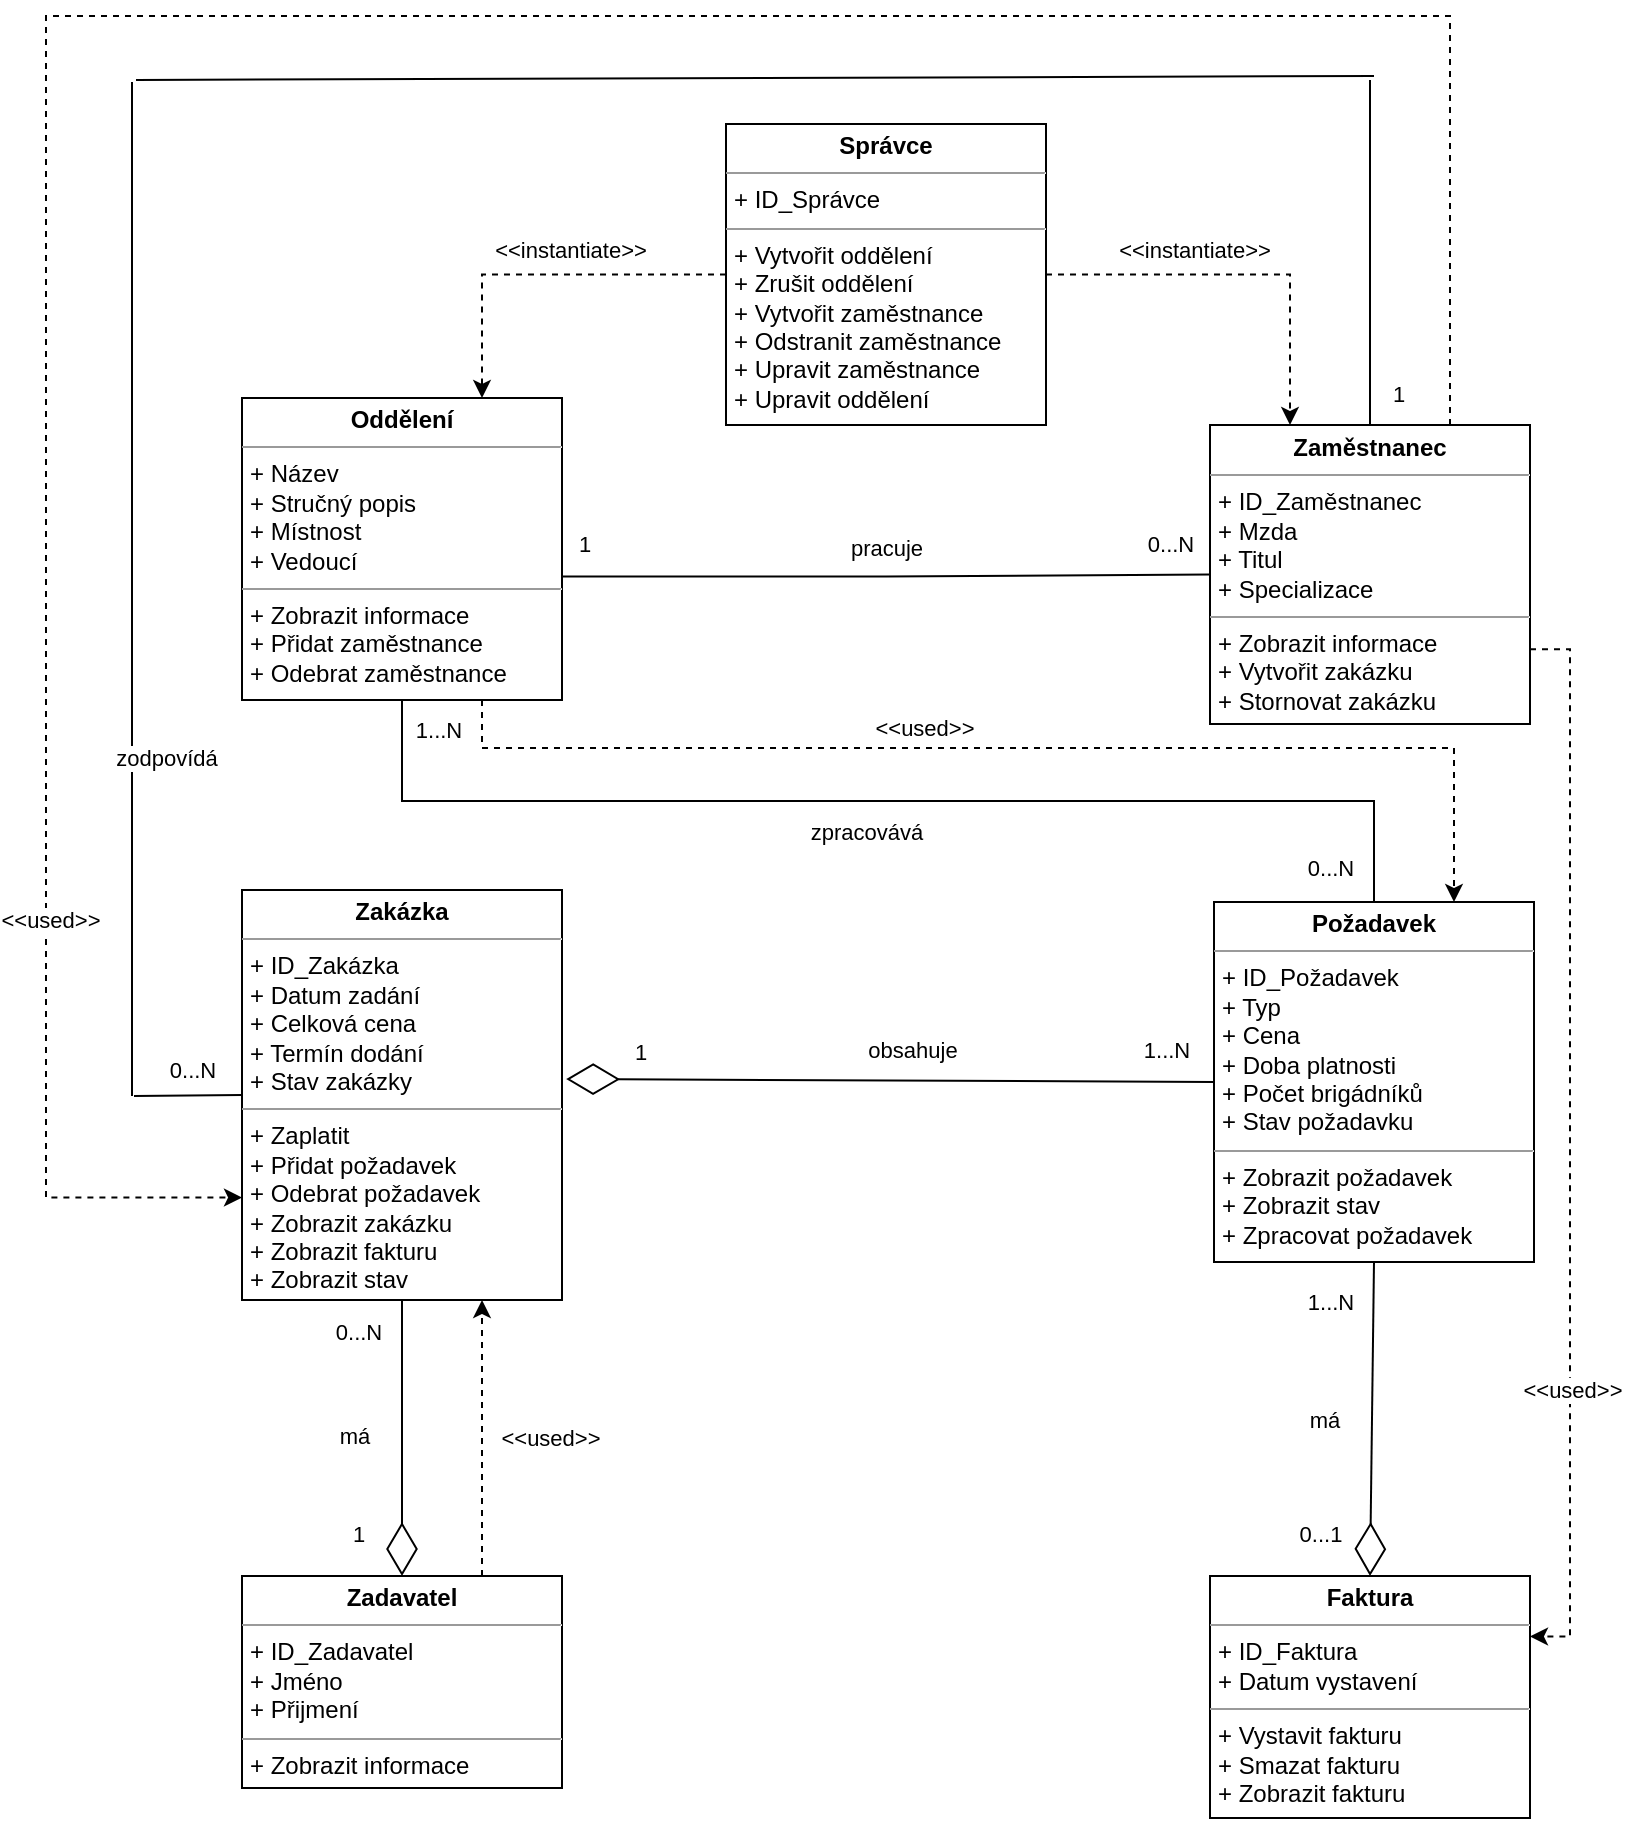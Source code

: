 <mxfile version="22.1.5" type="google">
  <diagram id="C5RBs43oDa-KdzZeNtuy" name="Page-1">
    <mxGraphModel grid="0" page="1" gridSize="10" guides="1" tooltips="1" connect="1" arrows="1" fold="1" pageScale="1" pageWidth="827" pageHeight="1169" math="0" shadow="0">
      <root>
        <mxCell id="WIyWlLk6GJQsqaUBKTNV-0" />
        <mxCell id="WIyWlLk6GJQsqaUBKTNV-1" parent="WIyWlLk6GJQsqaUBKTNV-0" />
        <mxCell id="cub1wIvd2Pw499Pty5wT-8" style="edgeStyle=orthogonalEdgeStyle;rounded=0;orthogonalLoop=1;jettySize=auto;html=1;exitX=0.991;exitY=0.591;exitDx=0;exitDy=0;entryX=0;entryY=0.5;entryDx=0;entryDy=0;endArrow=none;endFill=0;exitPerimeter=0;" edge="1" parent="WIyWlLk6GJQsqaUBKTNV-1" source="cxu-YQPDRNUYHJWNVL6I-1" target="cxu-YQPDRNUYHJWNVL6I-3">
          <mxGeometry relative="1" as="geometry" />
        </mxCell>
        <mxCell id="cub1wIvd2Pw499Pty5wT-9" value="0...N" style="edgeLabel;html=1;align=center;verticalAlign=middle;resizable=0;points=[];" vertex="1" connectable="0" parent="cub1wIvd2Pw499Pty5wT-8">
          <mxGeometry x="0.895" y="2" relative="1" as="geometry">
            <mxPoint x="-3" y="-14" as="offset" />
          </mxGeometry>
        </mxCell>
        <mxCell id="cub1wIvd2Pw499Pty5wT-10" value="1" style="edgeLabel;html=1;align=center;verticalAlign=middle;resizable=0;points=[];" vertex="1" connectable="0" parent="cub1wIvd2Pw499Pty5wT-8">
          <mxGeometry x="-0.876" y="3" relative="1" as="geometry">
            <mxPoint x="-8" y="-13" as="offset" />
          </mxGeometry>
        </mxCell>
        <mxCell id="cub1wIvd2Pw499Pty5wT-11" value="pracuje" style="edgeLabel;html=1;align=center;verticalAlign=middle;resizable=0;points=[];" vertex="1" connectable="0" parent="cub1wIvd2Pw499Pty5wT-8">
          <mxGeometry x="-0.062" y="2" relative="1" as="geometry">
            <mxPoint x="10" y="-12" as="offset" />
          </mxGeometry>
        </mxCell>
        <mxCell id="QdRcuFQwYabBnto83GH6-52" style="edgeStyle=orthogonalEdgeStyle;rounded=0;orthogonalLoop=1;jettySize=auto;html=1;exitX=0.5;exitY=1;exitDx=0;exitDy=0;entryX=0.5;entryY=0;entryDx=0;entryDy=0;endArrow=none;endFill=0;" edge="1" parent="WIyWlLk6GJQsqaUBKTNV-1" source="cxu-YQPDRNUYHJWNVL6I-1" target="cxu-YQPDRNUYHJWNVL6I-4">
          <mxGeometry relative="1" as="geometry" />
        </mxCell>
        <mxCell id="cub1wIvd2Pw499Pty5wT-12" value="1...N" style="edgeLabel;html=1;align=center;verticalAlign=middle;resizable=0;points=[];" vertex="1" connectable="0" parent="QdRcuFQwYabBnto83GH6-52">
          <mxGeometry x="-0.952" y="1" relative="1" as="geometry">
            <mxPoint x="17" y="1" as="offset" />
          </mxGeometry>
        </mxCell>
        <mxCell id="cub1wIvd2Pw499Pty5wT-14" value="0...N" style="edgeLabel;html=1;align=center;verticalAlign=middle;resizable=0;points=[];" vertex="1" connectable="0" parent="QdRcuFQwYabBnto83GH6-52">
          <mxGeometry x="0.931" relative="1" as="geometry">
            <mxPoint x="-22" y="3" as="offset" />
          </mxGeometry>
        </mxCell>
        <mxCell id="cub1wIvd2Pw499Pty5wT-15" value="zpracovává" style="edgeLabel;html=1;align=center;verticalAlign=middle;resizable=0;points=[];" vertex="1" connectable="0" parent="QdRcuFQwYabBnto83GH6-52">
          <mxGeometry x="0.024" y="-4" relative="1" as="geometry">
            <mxPoint x="-18" y="11" as="offset" />
          </mxGeometry>
        </mxCell>
        <mxCell id="1KXaebooYbENbxrsDReB-2" style="edgeStyle=orthogonalEdgeStyle;rounded=0;orthogonalLoop=1;jettySize=auto;html=1;exitX=0.75;exitY=1;exitDx=0;exitDy=0;entryX=0.75;entryY=0;entryDx=0;entryDy=0;dashed=1;" edge="1" parent="WIyWlLk6GJQsqaUBKTNV-1" source="cxu-YQPDRNUYHJWNVL6I-1" target="cxu-YQPDRNUYHJWNVL6I-4">
          <mxGeometry relative="1" as="geometry">
            <Array as="points">
              <mxPoint x="245" y="489" />
              <mxPoint x="731" y="489" />
            </Array>
          </mxGeometry>
        </mxCell>
        <mxCell id="1KXaebooYbENbxrsDReB-3" value="&amp;lt;&amp;lt;used&amp;gt;&amp;gt;" style="edgeLabel;html=1;align=center;verticalAlign=middle;resizable=0;points=[];" connectable="0" vertex="1" parent="1KXaebooYbENbxrsDReB-2">
          <mxGeometry x="-0.163" y="-4" relative="1" as="geometry">
            <mxPoint x="-1" y="-14" as="offset" />
          </mxGeometry>
        </mxCell>
        <mxCell id="cxu-YQPDRNUYHJWNVL6I-1" value="&lt;p style=&quot;margin:0px;margin-top:4px;text-align:center;&quot;&gt;&lt;b&gt;Oddělení&lt;/b&gt;&lt;/p&gt;&lt;hr size=&quot;1&quot;&gt;&lt;p style=&quot;margin:0px;margin-left:4px;&quot;&gt;+ Název&lt;/p&gt;&lt;p style=&quot;margin:0px;margin-left:4px;&quot;&gt;+ Stručný popis&lt;/p&gt;&lt;p style=&quot;margin:0px;margin-left:4px;&quot;&gt;+ Místnost&lt;/p&gt;&lt;p style=&quot;margin:0px;margin-left:4px;&quot;&gt;+ Vedoucí&lt;/p&gt;&lt;hr size=&quot;1&quot;&gt;&lt;p style=&quot;margin:0px;margin-left:4px;&quot;&gt;&lt;span style=&quot;background-color: initial;&quot;&gt;+ Zobrazit informace&lt;/span&gt;&lt;/p&gt;&lt;p style=&quot;margin:0px;margin-left:4px;&quot;&gt;&lt;span style=&quot;background-color: initial;&quot;&gt;+ Přidat zaměstnance&lt;/span&gt;&lt;/p&gt;&lt;p style=&quot;margin:0px;margin-left:4px;&quot;&gt;+ Odebrat zaměstnance&lt;/p&gt;" style="verticalAlign=top;align=left;overflow=fill;fontSize=12;fontFamily=Helvetica;html=1;whiteSpace=wrap;" vertex="1" parent="WIyWlLk6GJQsqaUBKTNV-1">
          <mxGeometry x="125" y="314" width="160" height="151" as="geometry" />
        </mxCell>
        <mxCell id="cxu-YQPDRNUYHJWNVL6I-2" value="&lt;p style=&quot;margin:0px;margin-top:4px;text-align:center;&quot;&gt;&lt;b&gt;Zakázka&lt;/b&gt;&lt;/p&gt;&lt;hr size=&quot;1&quot;&gt;&lt;p style=&quot;margin:0px;margin-left:4px;&quot;&gt;+ ID_Zakázka&lt;/p&gt;&lt;p style=&quot;margin:0px;margin-left:4px;&quot;&gt;+ Datum zadání&lt;/p&gt;&lt;p style=&quot;margin:0px;margin-left:4px;&quot;&gt;+ Celková cena&lt;/p&gt;&lt;p style=&quot;margin:0px;margin-left:4px;&quot;&gt;+ Termín dodání&lt;/p&gt;&lt;p style=&quot;margin:0px;margin-left:4px;&quot;&gt;+ Stav zakázky&lt;/p&gt;&lt;hr size=&quot;1&quot;&gt;&lt;p style=&quot;margin:0px;margin-left:4px;&quot;&gt;+ Zaplatit&lt;/p&gt;&lt;p style=&quot;margin:0px;margin-left:4px;&quot;&gt;+ Přidat požadavek&lt;/p&gt;&lt;p style=&quot;margin:0px;margin-left:4px;&quot;&gt;+ Odebrat požadavek&lt;/p&gt;&lt;p style=&quot;margin:0px;margin-left:4px;&quot;&gt;+ Zobrazit zakázku&lt;/p&gt;&lt;p style=&quot;margin:0px;margin-left:4px;&quot;&gt;+ Zobrazit fakturu&lt;/p&gt;&lt;p style=&quot;margin:0px;margin-left:4px;&quot;&gt;+ Zobrazit stav&lt;/p&gt;" style="verticalAlign=top;align=left;overflow=fill;fontSize=12;fontFamily=Helvetica;html=1;whiteSpace=wrap;" vertex="1" parent="WIyWlLk6GJQsqaUBKTNV-1">
          <mxGeometry x="125" y="560" width="160" height="205" as="geometry" />
        </mxCell>
        <mxCell id="RcRxKQ39y2u0NBrqE5bU-0" style="edgeStyle=orthogonalEdgeStyle;rounded=0;orthogonalLoop=1;jettySize=auto;html=1;exitX=1;exitY=0.75;exitDx=0;exitDy=0;entryX=1;entryY=0.25;entryDx=0;entryDy=0;dashed=1;" edge="1" parent="WIyWlLk6GJQsqaUBKTNV-1" source="cxu-YQPDRNUYHJWNVL6I-3" target="cxu-YQPDRNUYHJWNVL6I-6">
          <mxGeometry relative="1" as="geometry" />
        </mxCell>
        <mxCell id="RcRxKQ39y2u0NBrqE5bU-1" value="&amp;lt;&amp;lt;used&amp;gt;&amp;gt;" style="edgeLabel;html=1;align=center;verticalAlign=middle;resizable=0;points=[];" connectable="0" vertex="1" parent="RcRxKQ39y2u0NBrqE5bU-0">
          <mxGeometry x="0.542" relative="1" as="geometry">
            <mxPoint x="1" y="-21" as="offset" />
          </mxGeometry>
        </mxCell>
        <mxCell id="1KXaebooYbENbxrsDReB-0" style="edgeStyle=orthogonalEdgeStyle;rounded=0;orthogonalLoop=1;jettySize=auto;html=1;exitX=0.75;exitY=0;exitDx=0;exitDy=0;entryX=0;entryY=0.75;entryDx=0;entryDy=0;dashed=1;" edge="1" parent="WIyWlLk6GJQsqaUBKTNV-1" source="cxu-YQPDRNUYHJWNVL6I-3" target="cxu-YQPDRNUYHJWNVL6I-2">
          <mxGeometry relative="1" as="geometry">
            <Array as="points">
              <mxPoint x="729" y="123" />
              <mxPoint x="27" y="123" />
              <mxPoint x="27" y="714" />
            </Array>
          </mxGeometry>
        </mxCell>
        <mxCell id="1KXaebooYbENbxrsDReB-1" value="&amp;lt;&amp;lt;used&amp;gt;&amp;gt;" style="edgeLabel;html=1;align=center;verticalAlign=middle;resizable=0;points=[];" connectable="0" vertex="1" parent="1KXaebooYbENbxrsDReB-0">
          <mxGeometry x="0.695" y="2" relative="1" as="geometry">
            <mxPoint y="6" as="offset" />
          </mxGeometry>
        </mxCell>
        <mxCell id="cxu-YQPDRNUYHJWNVL6I-3" value="&lt;p style=&quot;margin:0px;margin-top:4px;text-align:center;&quot;&gt;&lt;b&gt;Zaměstnanec&lt;/b&gt;&lt;/p&gt;&lt;hr size=&quot;1&quot;&gt;&lt;p style=&quot;margin:0px;margin-left:4px;&quot;&gt;+ ID_Zaměstnanec&lt;/p&gt;&lt;p style=&quot;margin:0px;margin-left:4px;&quot;&gt;+ Mzda&lt;/p&gt;&lt;p style=&quot;margin:0px;margin-left:4px;&quot;&gt;+ Titul&lt;/p&gt;&lt;p style=&quot;margin:0px;margin-left:4px;&quot;&gt;+ Specializace&lt;/p&gt;&lt;hr size=&quot;1&quot;&gt;&lt;p style=&quot;margin:0px;margin-left:4px;&quot;&gt;&lt;span style=&quot;background-color: initial;&quot;&gt;+ Zobrazit informace&lt;/span&gt;&lt;br&gt;&lt;/p&gt;&lt;p style=&quot;margin:0px;margin-left:4px;&quot;&gt;&lt;span style=&quot;background-color: initial;&quot;&gt;+ Vytvořit zakázku&lt;/span&gt;&lt;/p&gt;&lt;p style=&quot;margin:0px;margin-left:4px;&quot;&gt;&lt;span style=&quot;background-color: initial;&quot;&gt;+ Stornovat zakázku&lt;/span&gt;&lt;/p&gt;" style="verticalAlign=top;align=left;overflow=fill;fontSize=12;fontFamily=Helvetica;html=1;whiteSpace=wrap;" vertex="1" parent="WIyWlLk6GJQsqaUBKTNV-1">
          <mxGeometry x="609" y="327.5" width="160" height="149.5" as="geometry" />
        </mxCell>
        <mxCell id="cub1wIvd2Pw499Pty5wT-28" style="edgeStyle=orthogonalEdgeStyle;rounded=0;orthogonalLoop=1;jettySize=auto;html=1;exitX=0.75;exitY=0;exitDx=0;exitDy=0;entryX=0.75;entryY=1;entryDx=0;entryDy=0;dashed=1;" edge="1" parent="WIyWlLk6GJQsqaUBKTNV-1" source="cxu-YQPDRNUYHJWNVL6I-5" target="cxu-YQPDRNUYHJWNVL6I-2">
          <mxGeometry relative="1" as="geometry" />
        </mxCell>
        <mxCell id="cub1wIvd2Pw499Pty5wT-29" value="&amp;lt;&amp;lt;used&amp;gt;&amp;gt;" style="edgeLabel;html=1;align=center;verticalAlign=middle;resizable=0;points=[];" vertex="1" connectable="0" parent="cub1wIvd2Pw499Pty5wT-28">
          <mxGeometry x="-0.108" y="4" relative="1" as="geometry">
            <mxPoint x="38" y="-8" as="offset" />
          </mxGeometry>
        </mxCell>
        <mxCell id="cxu-YQPDRNUYHJWNVL6I-5" value="&lt;p style=&quot;margin:0px;margin-top:4px;text-align:center;&quot;&gt;&lt;b&gt;Zadavatel&lt;/b&gt;&lt;/p&gt;&lt;hr size=&quot;1&quot;&gt;&lt;p style=&quot;margin:0px;margin-left:4px;&quot;&gt;+ ID_Zadavatel&lt;/p&gt;&lt;p style=&quot;margin:0px;margin-left:4px;&quot;&gt;+ Jméno&lt;/p&gt;&lt;p style=&quot;margin:0px;margin-left:4px;&quot;&gt;+ Přijmení&lt;/p&gt;&lt;hr size=&quot;1&quot;&gt;&lt;p style=&quot;margin:0px;margin-left:4px;&quot;&gt;+ Zobrazit informace&lt;/p&gt;" style="verticalAlign=top;align=left;overflow=fill;fontSize=12;fontFamily=Helvetica;html=1;whiteSpace=wrap;" vertex="1" parent="WIyWlLk6GJQsqaUBKTNV-1">
          <mxGeometry x="125" y="903" width="160" height="106" as="geometry" />
        </mxCell>
        <mxCell id="cxu-YQPDRNUYHJWNVL6I-6" value="&lt;p style=&quot;margin:0px;margin-top:4px;text-align:center;&quot;&gt;&lt;b&gt;Faktura&lt;/b&gt;&lt;/p&gt;&lt;hr size=&quot;1&quot;&gt;&lt;p style=&quot;margin:0px;margin-left:4px;&quot;&gt;+ ID_Faktura&lt;/p&gt;&lt;p style=&quot;margin:0px;margin-left:4px;&quot;&gt;+ Datum vystavení&lt;/p&gt;&lt;hr size=&quot;1&quot;&gt;&lt;p style=&quot;border-color: var(--border-color); margin: 0px 0px 0px 4px;&quot;&gt;+ Vystavit fakturu&lt;/p&gt;&lt;p style=&quot;border-color: var(--border-color); margin: 0px 0px 0px 4px;&quot;&gt;+ Smazat fakturu&lt;/p&gt;&lt;p style=&quot;border-color: var(--border-color); margin: 0px 0px 0px 4px;&quot;&gt;+ Zobrazit fakturu&lt;/p&gt;" style="verticalAlign=top;align=left;overflow=fill;fontSize=12;fontFamily=Helvetica;html=1;whiteSpace=wrap;" vertex="1" parent="WIyWlLk6GJQsqaUBKTNV-1">
          <mxGeometry x="609" y="903" width="160" height="121" as="geometry" />
        </mxCell>
        <mxCell id="cxu-YQPDRNUYHJWNVL6I-4" value="&lt;p style=&quot;margin:0px;margin-top:4px;text-align:center;&quot;&gt;&lt;b&gt;Požadavek&lt;/b&gt;&lt;/p&gt;&lt;hr size=&quot;1&quot;&gt;&lt;p style=&quot;margin:0px;margin-left:4px;&quot;&gt;+ ID_Požadavek&lt;/p&gt;&lt;p style=&quot;margin:0px;margin-left:4px;&quot;&gt;+ Typ&lt;/p&gt;&lt;p style=&quot;margin:0px;margin-left:4px;&quot;&gt;+ Cena&lt;/p&gt;&lt;p style=&quot;margin:0px;margin-left:4px;&quot;&gt;+ Doba platnosti&lt;/p&gt;&lt;p style=&quot;margin:0px;margin-left:4px;&quot;&gt;+ Počet brigádníků&lt;/p&gt;&lt;p style=&quot;margin:0px;margin-left:4px;&quot;&gt;+ Stav požadavku&lt;/p&gt;&lt;hr size=&quot;1&quot;&gt;&lt;p style=&quot;margin:0px;margin-left:4px;&quot;&gt;+ Zobrazit požadavek&lt;/p&gt;&lt;p style=&quot;margin:0px;margin-left:4px;&quot;&gt;+ Zobrazit stav&lt;/p&gt;&lt;p style=&quot;margin:0px;margin-left:4px;&quot;&gt;+ Zpracovat požadavek&lt;/p&gt;" style="verticalAlign=top;align=left;overflow=fill;fontSize=12;fontFamily=Helvetica;html=1;whiteSpace=wrap;" vertex="1" parent="WIyWlLk6GJQsqaUBKTNV-1">
          <mxGeometry x="611" y="566" width="160" height="180" as="geometry" />
        </mxCell>
        <mxCell id="cub1wIvd2Pw499Pty5wT-1" value="" style="endArrow=diamondThin;endFill=0;endSize=24;html=1;rounded=0;exitX=0.5;exitY=1;exitDx=0;exitDy=0;entryX=0.5;entryY=0;entryDx=0;entryDy=0;" edge="1" parent="WIyWlLk6GJQsqaUBKTNV-1" source="cxu-YQPDRNUYHJWNVL6I-2" target="cxu-YQPDRNUYHJWNVL6I-5">
          <mxGeometry width="160" relative="1" as="geometry">
            <mxPoint x="387" y="645" as="sourcePoint" />
            <mxPoint x="547" y="645" as="targetPoint" />
          </mxGeometry>
        </mxCell>
        <mxCell id="cub1wIvd2Pw499Pty5wT-2" value="1" style="edgeLabel;html=1;align=center;verticalAlign=middle;resizable=0;points=[];" vertex="1" connectable="0" parent="cub1wIvd2Pw499Pty5wT-1">
          <mxGeometry x="0.444" y="1" relative="1" as="geometry">
            <mxPoint x="-23" y="17" as="offset" />
          </mxGeometry>
        </mxCell>
        <mxCell id="cub1wIvd2Pw499Pty5wT-3" value="0...N" style="edgeLabel;html=1;align=center;verticalAlign=middle;resizable=0;points=[];" vertex="1" connectable="0" parent="cub1wIvd2Pw499Pty5wT-1">
          <mxGeometry x="-0.651" relative="1" as="geometry">
            <mxPoint x="-22" y="-8" as="offset" />
          </mxGeometry>
        </mxCell>
        <mxCell id="cub1wIvd2Pw499Pty5wT-4" value="má" style="edgeLabel;html=1;align=center;verticalAlign=middle;resizable=0;points=[];" vertex="1" connectable="0" parent="cub1wIvd2Pw499Pty5wT-1">
          <mxGeometry x="-0.222" y="2" relative="1" as="geometry">
            <mxPoint x="-26" y="14" as="offset" />
          </mxGeometry>
        </mxCell>
        <mxCell id="QdRcuFQwYabBnto83GH6-34" value="" style="ellipse;whiteSpace=wrap;html=1;align=center;aspect=fixed;fillColor=none;strokeColor=none;resizable=0;perimeter=centerPerimeter;rotatable=0;allowArrows=0;points=[];outlineConnect=1;" vertex="1" parent="WIyWlLk6GJQsqaUBKTNV-1">
          <mxGeometry x="414" y="703" width="10" height="10" as="geometry" />
        </mxCell>
        <mxCell id="QdRcuFQwYabBnto83GH6-39" value="" style="endArrow=diamondThin;endFill=0;endSize=24;html=1;rounded=0;entryX=0.5;entryY=0;entryDx=0;entryDy=0;exitX=0.5;exitY=1;exitDx=0;exitDy=0;" edge="1" parent="WIyWlLk6GJQsqaUBKTNV-1" source="cxu-YQPDRNUYHJWNVL6I-4" target="cxu-YQPDRNUYHJWNVL6I-6">
          <mxGeometry width="160" relative="1" as="geometry">
            <mxPoint x="688" y="743" as="sourcePoint" />
            <mxPoint x="679" y="859" as="targetPoint" />
          </mxGeometry>
        </mxCell>
        <mxCell id="QdRcuFQwYabBnto83GH6-41" value="1...N" style="edgeLabel;html=1;align=center;verticalAlign=middle;resizable=0;points=[];" connectable="0" vertex="1" parent="QdRcuFQwYabBnto83GH6-39">
          <mxGeometry x="-0.651" relative="1" as="geometry">
            <mxPoint x="-22" y="-8" as="offset" />
          </mxGeometry>
        </mxCell>
        <mxCell id="QdRcuFQwYabBnto83GH6-42" value="má" style="edgeLabel;html=1;align=center;verticalAlign=middle;resizable=0;points=[];" connectable="0" vertex="1" parent="QdRcuFQwYabBnto83GH6-39">
          <mxGeometry x="-0.222" y="2" relative="1" as="geometry">
            <mxPoint x="-26" y="18" as="offset" />
          </mxGeometry>
        </mxCell>
        <mxCell id="TEdcehorjSn4rWIHq1JS-0" value="0...1" style="edgeLabel;html=1;align=center;verticalAlign=middle;resizable=0;points=[];" connectable="0" vertex="1" parent="QdRcuFQwYabBnto83GH6-39">
          <mxGeometry x="0.643" y="2" relative="1" as="geometry">
            <mxPoint x="-28" y="7" as="offset" />
          </mxGeometry>
        </mxCell>
        <mxCell id="QdRcuFQwYabBnto83GH6-54" value="" style="endArrow=diamondThin;endFill=0;endSize=24;html=1;rounded=0;entryX=1.013;entryY=0.461;entryDx=0;entryDy=0;exitX=0;exitY=0.5;exitDx=0;exitDy=0;entryPerimeter=0;" edge="1" parent="WIyWlLk6GJQsqaUBKTNV-1" source="cxu-YQPDRNUYHJWNVL6I-4" target="cxu-YQPDRNUYHJWNVL6I-2">
          <mxGeometry width="160" relative="1" as="geometry">
            <mxPoint x="386" y="677" as="sourcePoint" />
            <mxPoint x="546" y="677" as="targetPoint" />
          </mxGeometry>
        </mxCell>
        <mxCell id="cub1wIvd2Pw499Pty5wT-16" value="1...N" style="edgeLabel;html=1;align=center;verticalAlign=middle;resizable=0;points=[];" vertex="1" connectable="0" parent="QdRcuFQwYabBnto83GH6-54">
          <mxGeometry x="-0.872" relative="1" as="geometry">
            <mxPoint x="-4" y="-16" as="offset" />
          </mxGeometry>
        </mxCell>
        <mxCell id="cub1wIvd2Pw499Pty5wT-17" value="1" style="edgeLabel;html=1;align=center;verticalAlign=middle;resizable=0;points=[];" vertex="1" connectable="0" parent="QdRcuFQwYabBnto83GH6-54">
          <mxGeometry x="0.803" relative="1" as="geometry">
            <mxPoint x="5" y="-14" as="offset" />
          </mxGeometry>
        </mxCell>
        <mxCell id="QdRcuFQwYabBnto83GH6-63" value="obsahuje" style="edgeLabel;html=1;align=center;verticalAlign=middle;resizable=0;points=[];" connectable="0" vertex="1" parent="QdRcuFQwYabBnto83GH6-54">
          <mxGeometry x="-0.092" y="-2" relative="1" as="geometry">
            <mxPoint x="-4" y="-14" as="offset" />
          </mxGeometry>
        </mxCell>
        <mxCell id="cub1wIvd2Pw499Pty5wT-21" value="" style="endArrow=none;html=1;rounded=0;exitX=0.5;exitY=0;exitDx=0;exitDy=0;" edge="1" parent="WIyWlLk6GJQsqaUBKTNV-1" source="cxu-YQPDRNUYHJWNVL6I-3">
          <mxGeometry width="50" height="50" relative="1" as="geometry">
            <mxPoint x="442" y="591" as="sourcePoint" />
            <mxPoint x="689" y="155" as="targetPoint" />
          </mxGeometry>
        </mxCell>
        <mxCell id="cub1wIvd2Pw499Pty5wT-25" value="1" style="edgeLabel;html=1;align=center;verticalAlign=middle;resizable=0;points=[];" vertex="1" connectable="0" parent="cub1wIvd2Pw499Pty5wT-21">
          <mxGeometry x="-0.346" y="1" relative="1" as="geometry">
            <mxPoint x="15" y="41" as="offset" />
          </mxGeometry>
        </mxCell>
        <mxCell id="cub1wIvd2Pw499Pty5wT-22" value="" style="endArrow=none;html=1;rounded=0;" edge="1" parent="WIyWlLk6GJQsqaUBKTNV-1">
          <mxGeometry width="50" height="50" relative="1" as="geometry">
            <mxPoint x="691" y="153" as="sourcePoint" />
            <mxPoint x="72" y="155" as="targetPoint" />
          </mxGeometry>
        </mxCell>
        <mxCell id="cub1wIvd2Pw499Pty5wT-23" value="" style="endArrow=none;html=1;rounded=0;exitX=0;exitY=0.5;exitDx=0;exitDy=0;" edge="1" parent="WIyWlLk6GJQsqaUBKTNV-1" source="cxu-YQPDRNUYHJWNVL6I-2">
          <mxGeometry width="50" height="50" relative="1" as="geometry">
            <mxPoint x="442" y="591" as="sourcePoint" />
            <mxPoint x="71" y="663" as="targetPoint" />
          </mxGeometry>
        </mxCell>
        <mxCell id="cub1wIvd2Pw499Pty5wT-26" value="0...N" style="edgeLabel;html=1;align=center;verticalAlign=middle;resizable=0;points=[];" vertex="1" connectable="0" parent="cub1wIvd2Pw499Pty5wT-23">
          <mxGeometry x="0.075" y="3" relative="1" as="geometry">
            <mxPoint x="4" y="-16" as="offset" />
          </mxGeometry>
        </mxCell>
        <mxCell id="cub1wIvd2Pw499Pty5wT-24" value="" style="endArrow=none;html=1;rounded=0;" edge="1" parent="WIyWlLk6GJQsqaUBKTNV-1">
          <mxGeometry width="50" height="50" relative="1" as="geometry">
            <mxPoint x="70" y="663" as="sourcePoint" />
            <mxPoint x="70" y="156" as="targetPoint" />
          </mxGeometry>
        </mxCell>
        <mxCell id="cub1wIvd2Pw499Pty5wT-27" value="zodpovídá" style="edgeLabel;html=1;align=center;verticalAlign=middle;resizable=0;points=[];" vertex="1" connectable="0" parent="cub1wIvd2Pw499Pty5wT-24">
          <mxGeometry x="0.008" y="-3" relative="1" as="geometry">
            <mxPoint x="14" y="86" as="offset" />
          </mxGeometry>
        </mxCell>
        <mxCell id="arwVKEVdFR8puvku4CYD-6" style="edgeStyle=orthogonalEdgeStyle;rounded=0;orthogonalLoop=1;jettySize=auto;html=1;exitX=0;exitY=0.5;exitDx=0;exitDy=0;entryX=0.75;entryY=0;entryDx=0;entryDy=0;endArrow=classic;endFill=1;dashed=1;" edge="1" parent="WIyWlLk6GJQsqaUBKTNV-1" source="arwVKEVdFR8puvku4CYD-5" target="cxu-YQPDRNUYHJWNVL6I-1">
          <mxGeometry relative="1" as="geometry" />
        </mxCell>
        <mxCell id="arwVKEVdFR8puvku4CYD-7" value="&amp;lt;&amp;lt;instantiate&amp;gt;&amp;gt;" style="edgeLabel;html=1;align=center;verticalAlign=middle;resizable=0;points=[];" connectable="0" vertex="1" parent="arwVKEVdFR8puvku4CYD-6">
          <mxGeometry x="-0.152" relative="1" as="geometry">
            <mxPoint y="-13" as="offset" />
          </mxGeometry>
        </mxCell>
        <mxCell id="arwVKEVdFR8puvku4CYD-8" style="edgeStyle=orthogonalEdgeStyle;rounded=0;orthogonalLoop=1;jettySize=auto;html=1;exitX=1;exitY=0.5;exitDx=0;exitDy=0;entryX=0.25;entryY=0;entryDx=0;entryDy=0;dashed=1;" edge="1" parent="WIyWlLk6GJQsqaUBKTNV-1" source="arwVKEVdFR8puvku4CYD-5" target="cxu-YQPDRNUYHJWNVL6I-3">
          <mxGeometry relative="1" as="geometry" />
        </mxCell>
        <mxCell id="arwVKEVdFR8puvku4CYD-9" value="&amp;lt;&amp;lt;instantiate&amp;gt;&amp;gt;" style="edgeLabel;html=1;align=center;verticalAlign=middle;resizable=0;points=[];" connectable="0" vertex="1" parent="arwVKEVdFR8puvku4CYD-8">
          <mxGeometry x="-0.249" y="4" relative="1" as="geometry">
            <mxPoint y="-9" as="offset" />
          </mxGeometry>
        </mxCell>
        <mxCell id="arwVKEVdFR8puvku4CYD-5" value="&lt;p style=&quot;margin:0px;margin-top:4px;text-align:center;&quot;&gt;&lt;b&gt;Správce&lt;/b&gt;&lt;/p&gt;&lt;hr size=&quot;1&quot;&gt;&lt;p style=&quot;margin:0px;margin-left:4px;&quot;&gt;+ ID_Správce&lt;/p&gt;&lt;hr size=&quot;1&quot;&gt;&lt;p style=&quot;margin:0px;margin-left:4px;&quot;&gt;&lt;span style=&quot;background-color: initial;&quot;&gt;+ Vytvořit oddělení&lt;/span&gt;&lt;br&gt;&lt;/p&gt;&lt;p style=&quot;margin:0px;margin-left:4px;&quot;&gt;&lt;span style=&quot;background-color: initial;&quot;&gt;+ Zrušit oddělení&lt;/span&gt;&lt;/p&gt;&lt;p style=&quot;margin:0px;margin-left:4px;&quot;&gt;&lt;span style=&quot;background-color: initial;&quot;&gt;+ Vytvořit zaměstnance&lt;/span&gt;&lt;/p&gt;&lt;p style=&quot;margin:0px;margin-left:4px;&quot;&gt;&lt;span style=&quot;background-color: initial;&quot;&gt;+ Odstranit zaměstnance&lt;/span&gt;&lt;/p&gt;&lt;p style=&quot;margin:0px;margin-left:4px;&quot;&gt;&lt;span style=&quot;background-color: initial;&quot;&gt;+ Upravit zaměstnance&lt;/span&gt;&lt;/p&gt;&lt;p style=&quot;margin:0px;margin-left:4px;&quot;&gt;&lt;span style=&quot;background-color: initial;&quot;&gt;+ Upravit oddělení&lt;/span&gt;&lt;/p&gt;" style="verticalAlign=top;align=left;overflow=fill;fontSize=12;fontFamily=Helvetica;html=1;whiteSpace=wrap;" vertex="1" parent="WIyWlLk6GJQsqaUBKTNV-1">
          <mxGeometry x="367" y="177" width="160" height="150.5" as="geometry" />
        </mxCell>
      </root>
    </mxGraphModel>
  </diagram>
</mxfile>
